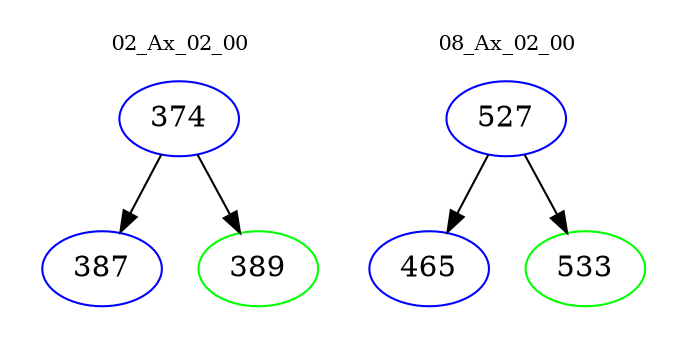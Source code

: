 digraph{
subgraph cluster_0 {
color = white
label = "02_Ax_02_00";
fontsize=10;
T0_374 [label="374", color="blue"]
T0_374 -> T0_387 [color="black"]
T0_387 [label="387", color="blue"]
T0_374 -> T0_389 [color="black"]
T0_389 [label="389", color="green"]
}
subgraph cluster_1 {
color = white
label = "08_Ax_02_00";
fontsize=10;
T1_527 [label="527", color="blue"]
T1_527 -> T1_465 [color="black"]
T1_465 [label="465", color="blue"]
T1_527 -> T1_533 [color="black"]
T1_533 [label="533", color="green"]
}
}
